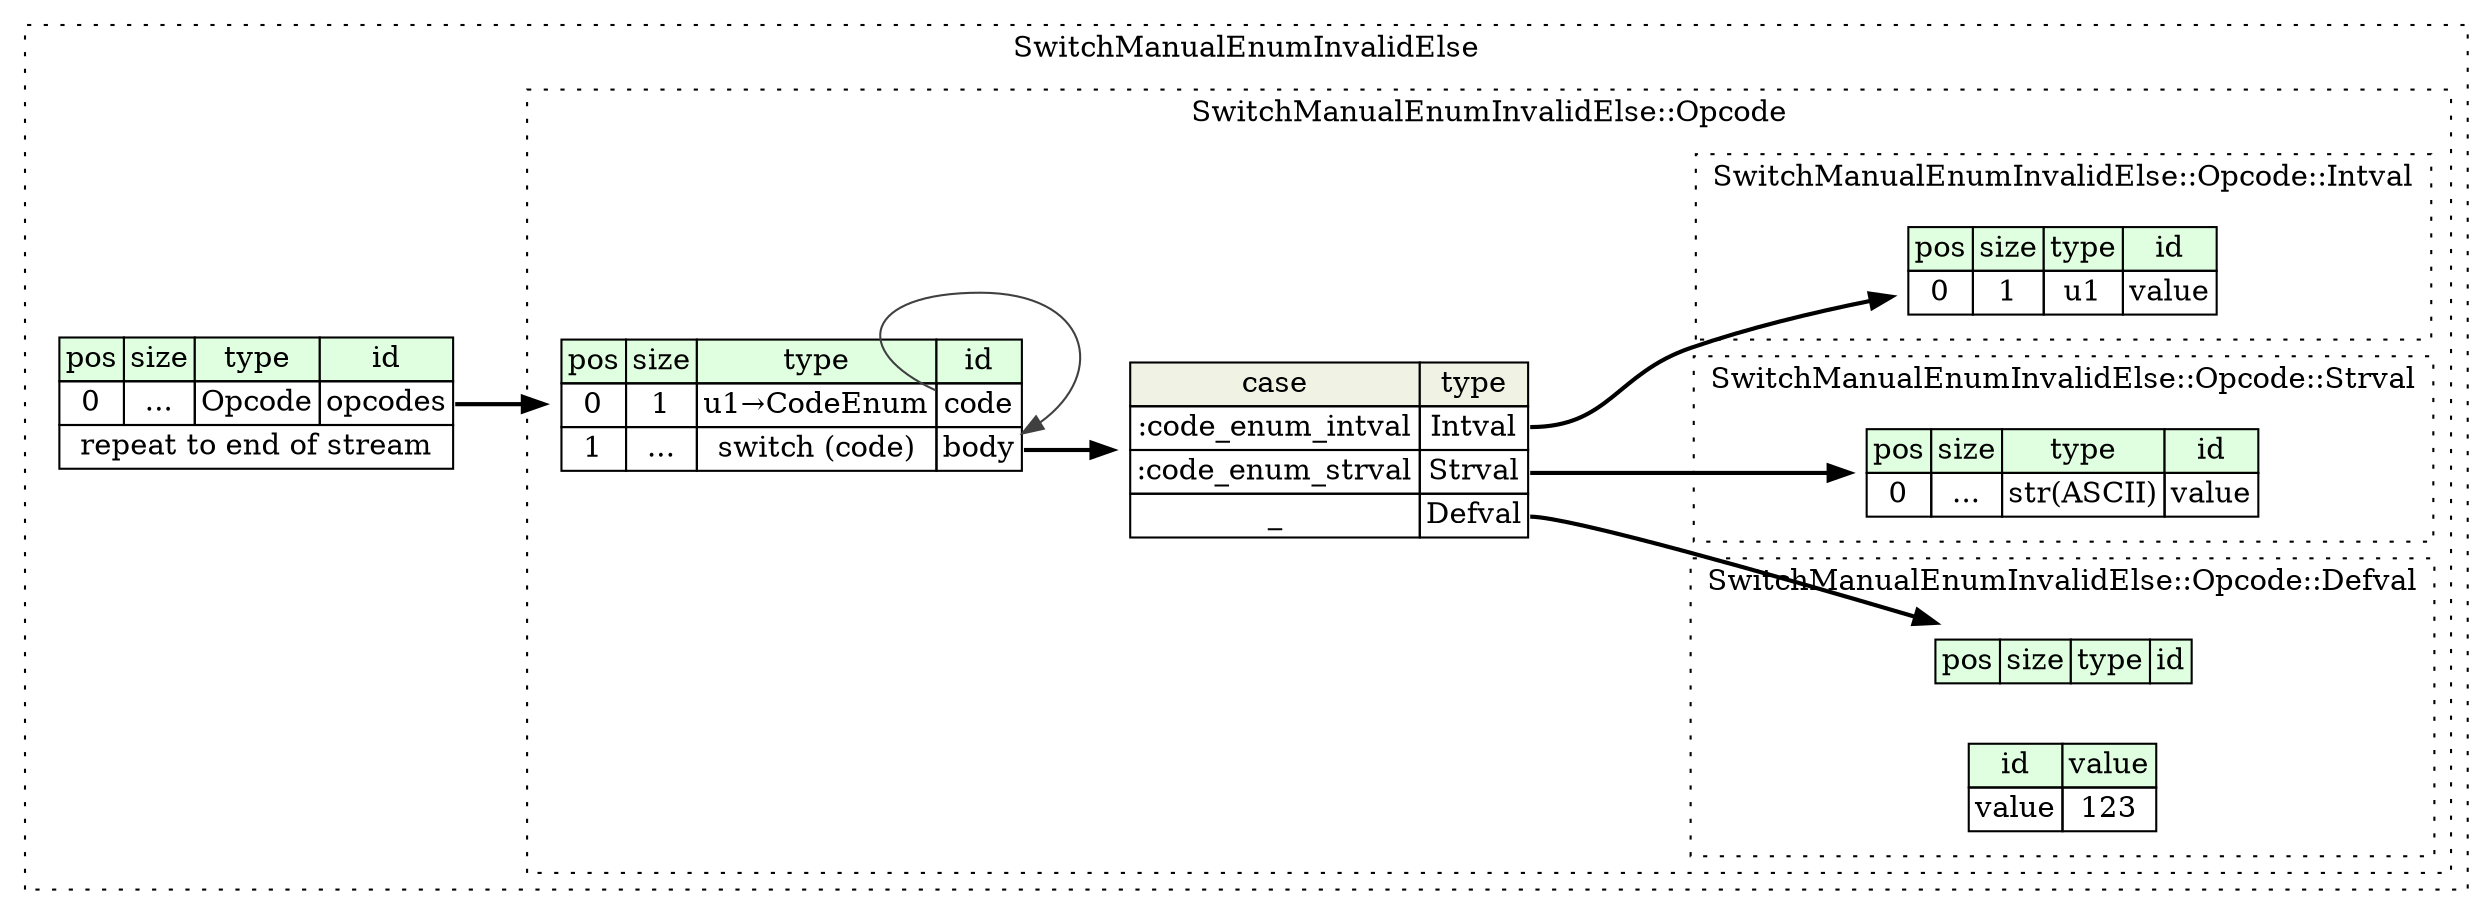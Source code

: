 digraph {
	rankdir=LR;
	node [shape=plaintext];
	subgraph cluster__switch_manual_enum_invalid_else {
		label="SwitchManualEnumInvalidElse";
		graph[style=dotted];

		switch_manual_enum_invalid_else__seq [label=<<TABLE BORDER="0" CELLBORDER="1" CELLSPACING="0">
			<TR><TD BGCOLOR="#E0FFE0">pos</TD><TD BGCOLOR="#E0FFE0">size</TD><TD BGCOLOR="#E0FFE0">type</TD><TD BGCOLOR="#E0FFE0">id</TD></TR>
			<TR><TD PORT="opcodes_pos">0</TD><TD PORT="opcodes_size">...</TD><TD>Opcode</TD><TD PORT="opcodes_type">opcodes</TD></TR>
			<TR><TD COLSPAN="4" PORT="opcodes__repeat">repeat to end of stream</TD></TR>
		</TABLE>>];
		subgraph cluster__opcode {
			label="SwitchManualEnumInvalidElse::Opcode";
			graph[style=dotted];

			opcode__seq [label=<<TABLE BORDER="0" CELLBORDER="1" CELLSPACING="0">
				<TR><TD BGCOLOR="#E0FFE0">pos</TD><TD BGCOLOR="#E0FFE0">size</TD><TD BGCOLOR="#E0FFE0">type</TD><TD BGCOLOR="#E0FFE0">id</TD></TR>
				<TR><TD PORT="code_pos">0</TD><TD PORT="code_size">1</TD><TD>u1→CodeEnum</TD><TD PORT="code_type">code</TD></TR>
				<TR><TD PORT="body_pos">1</TD><TD PORT="body_size">...</TD><TD>switch (code)</TD><TD PORT="body_type">body</TD></TR>
			</TABLE>>];
opcode__seq_body_switch [label=<<TABLE BORDER="0" CELLBORDER="1" CELLSPACING="0">
	<TR><TD BGCOLOR="#F0F2E4">case</TD><TD BGCOLOR="#F0F2E4">type</TD></TR>
	<TR><TD>:code_enum_intval</TD><TD PORT="case0">Intval</TD></TR>
	<TR><TD>:code_enum_strval</TD><TD PORT="case1">Strval</TD></TR>
	<TR><TD>_</TD><TD PORT="case2">Defval</TD></TR>
</TABLE>>];
			subgraph cluster__defval {
				label="SwitchManualEnumInvalidElse::Opcode::Defval";
				graph[style=dotted];

				defval__seq [label=<<TABLE BORDER="0" CELLBORDER="1" CELLSPACING="0">
					<TR><TD BGCOLOR="#E0FFE0">pos</TD><TD BGCOLOR="#E0FFE0">size</TD><TD BGCOLOR="#E0FFE0">type</TD><TD BGCOLOR="#E0FFE0">id</TD></TR>
				</TABLE>>];
				defval__inst__value [label=<<TABLE BORDER="0" CELLBORDER="1" CELLSPACING="0">
					<TR><TD BGCOLOR="#E0FFE0">id</TD><TD BGCOLOR="#E0FFE0">value</TD></TR>
					<TR><TD>value</TD><TD>123</TD></TR>
				</TABLE>>];
			}
			subgraph cluster__intval {
				label="SwitchManualEnumInvalidElse::Opcode::Intval";
				graph[style=dotted];

				intval__seq [label=<<TABLE BORDER="0" CELLBORDER="1" CELLSPACING="0">
					<TR><TD BGCOLOR="#E0FFE0">pos</TD><TD BGCOLOR="#E0FFE0">size</TD><TD BGCOLOR="#E0FFE0">type</TD><TD BGCOLOR="#E0FFE0">id</TD></TR>
					<TR><TD PORT="value_pos">0</TD><TD PORT="value_size">1</TD><TD>u1</TD><TD PORT="value_type">value</TD></TR>
				</TABLE>>];
			}
			subgraph cluster__strval {
				label="SwitchManualEnumInvalidElse::Opcode::Strval";
				graph[style=dotted];

				strval__seq [label=<<TABLE BORDER="0" CELLBORDER="1" CELLSPACING="0">
					<TR><TD BGCOLOR="#E0FFE0">pos</TD><TD BGCOLOR="#E0FFE0">size</TD><TD BGCOLOR="#E0FFE0">type</TD><TD BGCOLOR="#E0FFE0">id</TD></TR>
					<TR><TD PORT="value_pos">0</TD><TD PORT="value_size">...</TD><TD>str(ASCII)</TD><TD PORT="value_type">value</TD></TR>
				</TABLE>>];
			}
		}
	}
	switch_manual_enum_invalid_else__seq:opcodes_type -> opcode__seq [style=bold];
	opcode__seq:body_type -> opcode__seq_body_switch [style=bold];
	opcode__seq_body_switch:case0 -> intval__seq [style=bold];
	opcode__seq_body_switch:case1 -> strval__seq [style=bold];
	opcode__seq_body_switch:case2 -> defval__seq [style=bold];
	opcode__seq:code_type -> opcode__seq:body_type [color="#404040"];
}

